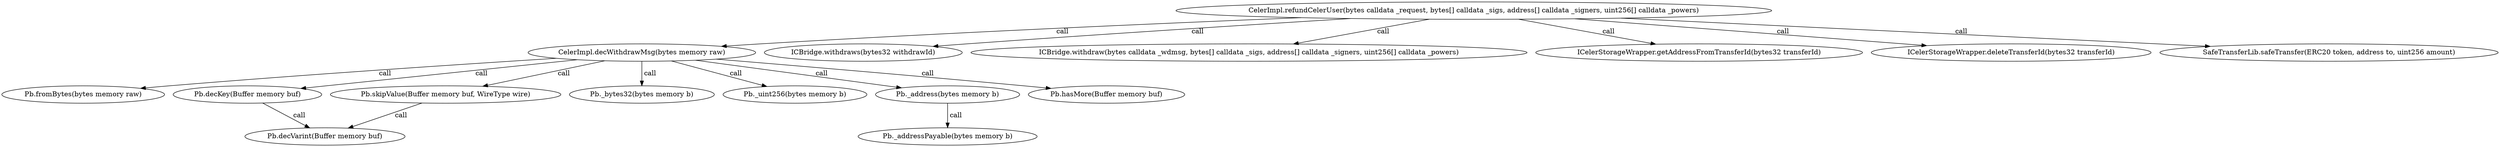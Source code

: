 digraph "" {
	graph [bb="0,0,4384.8,302.4"];
	node [label="\N"];
	"CelerImpl.refundCelerUser(bytes calldata _request, bytes[] calldata _sigs, address[] calldata _signers, uint256[] calldata _powers)"	 [height=0.5,
		pos="2606.7,284.4",
		width=14.257];
	"CelerImpl.decWithdrawMsg(bytes memory raw)"	 [height=0.5,
		pos="1151.7,195.6",
		width=5.5578];
	"CelerImpl.refundCelerUser(bytes calldata _request, bytes[] calldata _sigs, address[] calldata _signers, uint256[] calldata _powers)" -> "CelerImpl.decWithdrawMsg(bytes memory raw)" [key=call,
	label=" call",
	lp="1886.6,240",
	pos="e,1293.9,208.29 2299.6,269.96 2047.3,257.37 1680.6,237.42 1360.7,213.6 1342.3,212.23 1323,210.7 1303.9,209.12"];
"ICBridge.withdraws(bytes32 withdrawId)" [height=0.5,
	pos="1542.7,195.6",
	width=4.8058];
"CelerImpl.refundCelerUser(bytes calldata _request, bytes[] calldata _sigs, address[] calldata _signers, uint256[] calldata _powers)" -> "ICBridge.withdraws(bytes32 withdrawId)" [key=call,
label=" call",
lp="2147.6,240",
pos="e,1667,208.2 2389.1,268.06 2210.6,254.38 1951.2,233.88 1724.7,213.6 1709.3,212.22 1693.1,210.7 1677,209.16"];
"ICBridge.withdraw(bytes calldata _wdmsg, bytes[] calldata _sigs, address[] calldata _signers, uint256[] calldata _powers)" [height=0.5,
pos="2215.7,195.6",
width=13.394];
"CelerImpl.refundCelerUser(bytes calldata _request, bytes[] calldata _sigs, address[] calldata _signers, uint256[] calldata _powers)" -> "ICBridge.withdraw(bytes calldata _wdmsg, bytes[] calldata _sigs, address[] calldata _signers, uint256[] calldata _powers)" [key=call,
label=" call",
lp="2458.6,240",
pos="e,2294.2,213.43 2528.1,266.54 2463.4,251.84 2371.7,231.03 2304.4,215.74"];
"ICelerStorageWrapper.getAddressFromTransferId(bytes32 transferId)" [height=0.5,
pos="2998.7,195.6",
width=7.8436];
"CelerImpl.refundCelerUser(bytes calldata _request, bytes[] calldata _sigs, address[] calldata _signers, uint256[] calldata _powers)" -> "ICelerStorageWrapper.getAddressFromTransferId(bytes32 transferId)" [key=call,
label=" call",
lp="2850.6,240",
pos="e,2922,212.98 2685.6,266.54 2751.2,251.67 2844.5,230.53 2912.2,215.2"];
"ICelerStorageWrapper.deleteTransferId(bytes32 transferId)" [height=0.5,
pos="3539.7,195.6",
width=6.6962];
"CelerImpl.refundCelerUser(bytes calldata _request, bytes[] calldata _sigs, address[] calldata _signers, uint256[] calldata _powers)" -> "ICelerStorageWrapper.deleteTransferId(bytes32 transferId)" [key=call,
label=" call",
lp="3169.6,240",
pos="e,3390.7,209.78 2784.4,267.49 2956.5,251.11 3214.9,226.51 3380.5,210.76"];
"SafeTransferLib.safeTransfer(ERC20 token, address to, uint256 amount)" [height=0.5,
pos="4091.7,195.6",
width=8.1426];
"CelerImpl.refundCelerUser(bytes calldata _request, bytes[] calldata _sigs, address[] calldata _signers, uint256[] calldata _powers)" -> "SafeTransferLib.safeTransfer(ERC20 token, address to, uint256 amount)" [key=call,
label=" call",
lp="3494.6,240",
pos="e,3881.6,208.16 2866.7,268.86 3151.5,251.83 3603.4,224.8 3871.4,208.77"];
"Pb.fromBytes(bytes memory raw)" [height=0.5,
pos="142.71,106.8",
width=3.9641];
"CelerImpl.decWithdrawMsg(bytes memory raw)" -> "Pb.fromBytes(bytes memory raw)" [key=call,
label=" call",
lp="682.56,151.2",
pos="e,244.59,119.44 994.59,184.4 822.41,171.71 538.14,149.55 293.71,124.8 281.05,123.52 267.8,122.08 254.63,120.59"];
"Pb.decKey(Buffer memory buf)" [height=0.5,
pos="437.71,106.8",
width=3.7402];
"CelerImpl.decWithdrawMsg(bytes memory raw)" -> "Pb.decKey(Buffer memory buf)" [key=call,
label=" call",
lp="859.56,151.2",
pos="e,536.08,119.11 1034.1,181.02 918.82,166.72 738.18,144.3 581.71,124.8 570.18,123.36 558.14,121.86 546.14,120.36"];
"Pb.skipValue(Buffer memory buf, WireType wire)" [height=0.5,
pos="798.71,106.8",
width=5.7738];
"CelerImpl.decWithdrawMsg(bytes memory raw)" -> "Pb.skipValue(Buffer memory buf, WireType wire)" [key=call,
label=" call",
lp="1019.6,151.2",
pos="e,866.42,123.83 1084.1,178.58 1024.7,163.65 938.32,141.92 876.18,126.29"];
"Pb._bytes32(bytes memory b)" [height=0.5,
pos="1151.7,106.8",
width=3.5324];
"CelerImpl.decWithdrawMsg(bytes memory raw)" -> "Pb._bytes32(bytes memory b)" [key=call,
label=" call",
lp="1163.6,151.2",
pos="e,1151.7,124.87 1151.7,177.2 1151.7,165.09 1151.7,149.01 1151.7,135.27"];
"Pb._uint256(bytes memory b)" [height=0.5,
pos="1423.7,106.8",
width=3.5177];
"CelerImpl.decWithdrawMsg(bytes memory raw)" -> "Pb._uint256(bytes memory b)" [key=call,
label=" call",
lp="1324.6,151.2",
pos="e,1372.7,123.45 1205.1,178.16 1250.6,163.32 1315.8,142.02 1363.2,126.56"];
"Pb._address(bytes memory b)" [height=0.5,
pos="1694.7,106.8",
width=3.5023];
"CelerImpl.decWithdrawMsg(bytes memory raw)" -> "Pb._address(bytes memory b)" [key=call,
label=" call",
lp="1484.6,151.2",
pos="e,1611.6,120.39 1248.2,179.83 1348,163.49 1503,138.15 1601.6,122.02"];
"Pb.hasMore(Buffer memory buf)" [height=0.5,
pos="1977.7,106.8",
width=3.8596];
"CelerImpl.decWithdrawMsg(bytes memory raw)" -> "Pb.hasMore(Buffer memory buf)" [key=call,
label=" call",
lp="1674.6,151.2",
pos="e,1877,119.26 1286.5,182.25 1423.4,168.53 1641.4,146.21 1829.7,124.8 1841.8,123.43 1854.4,121.95 1867,120.46"];
"Pb.decVarint(Buffer memory buf)" [height=0.5,
pos="578.71,18",
width=3.9786];
"Pb.decKey(Buffer memory buf)" -> "Pb.decVarint(Buffer memory buf)" [key=call,
label=" call",
lp="533.56,62.4",
pos="e,550.56,35.726 465.9,89.043 487.71,75.31 518.08,56.18 541.82,41.231"];
"Pb.skipValue(Buffer memory buf, WireType wire)" -> "Pb.decVarint(Buffer memory buf)" [key=call,
label=" call",
lp="720.56,62.4",
pos="e,621.6,35.314 754.98,89.15 719.29,74.742 668.75,54.342 630.93,39.078"];
"Pb._addressPayable(bytes memory b)" [height=0.5,
pos="1694.7,18",
width=4.3515];
"Pb._address(bytes memory b)" -> "Pb._addressPayable(bytes memory b)" [key=call,
label=" call",
lp="1706.6,62.4",
pos="e,1694.7,36.072 1694.7,88.401 1694.7,76.295 1694.7,60.208 1694.7,46.467"];
}
